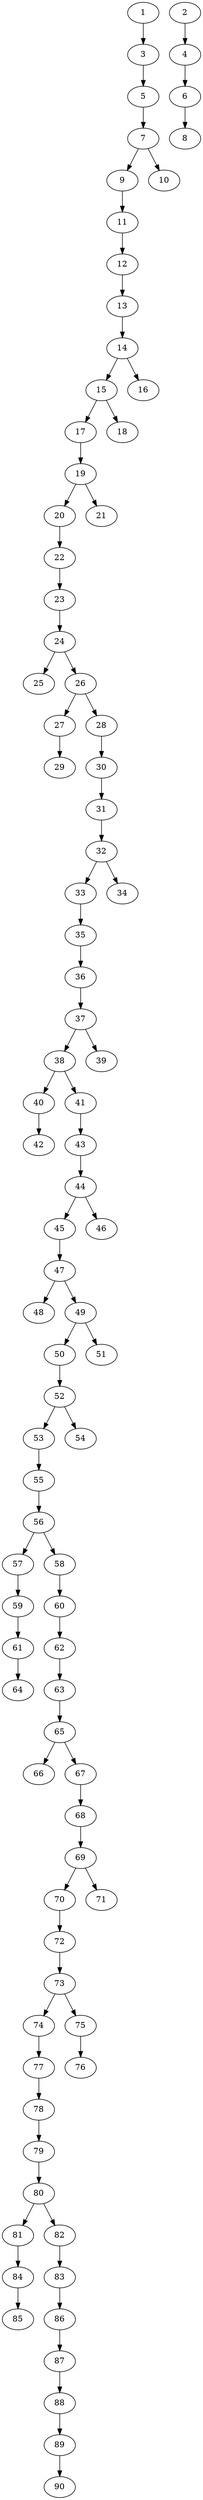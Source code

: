 // DAG automatically generated by daggen at Wed Apr 12 12:21:06 2017
// ./daggen --dot -n 90 --jump=1 --fat=0.2 --regularity=0.2 --density=0.2 
digraph G {
  1 [size="68719476736", alpha="0.00"]
  1 -> 3 [size ="134217728"]
  2 [size="28034838808", alpha="0.03"]
  2 -> 4 [size ="536870912"]
  3 [size="460875359714", alpha="0.03"]
  3 -> 5 [size ="301989888"]
  4 [size="8589934592", alpha="0.05"]
  4 -> 6 [size ="33554432"]
  5 [size="958363327740", alpha="0.12"]
  5 -> 7 [size ="679477248"]
  6 [size="20568315114", alpha="0.04"]
  6 -> 8 [size ="536870912"]
  7 [size="1647706521", alpha="0.07"]
  7 -> 9 [size ="75497472"]
  7 -> 10 [size ="75497472"]
  8 [size="492056531252", alpha="0.01"]
  9 [size="2112124068", alpha="0.17"]
  9 -> 11 [size ="33554432"]
  10 [size="463371151620", alpha="0.05"]
  11 [size="134217728000", alpha="0.08"]
  11 -> 12 [size ="209715200"]
  12 [size="36725490614", alpha="0.12"]
  12 -> 13 [size ="679477248"]
  13 [size="368293445632", alpha="0.08"]
  13 -> 14 [size ="411041792"]
  14 [size="449302250317", alpha="0.14"]
  14 -> 15 [size ="301989888"]
  14 -> 16 [size ="301989888"]
  15 [size="77305175133", alpha="0.18"]
  15 -> 17 [size ="75497472"]
  15 -> 18 [size ="75497472"]
  16 [size="4165335268", alpha="0.05"]
  17 [size="162463871472", alpha="0.12"]
  17 -> 19 [size ="679477248"]
  18 [size="94682768073", alpha="0.17"]
  19 [size="17580869956", alpha="0.16"]
  19 -> 20 [size ="838860800"]
  19 -> 21 [size ="838860800"]
  20 [size="8589934592", alpha="0.14"]
  20 -> 22 [size ="33554432"]
  21 [size="906602809482", alpha="0.09"]
  22 [size="13501710096", alpha="0.13"]
  22 -> 23 [size ="301989888"]
  23 [size="68719476736", alpha="0.09"]
  23 -> 24 [size ="134217728"]
  24 [size="8589934592", alpha="0.17"]
  24 -> 25 [size ="33554432"]
  24 -> 26 [size ="33554432"]
  25 [size="378645126303", alpha="0.20"]
  26 [size="440904216958", alpha="0.17"]
  26 -> 27 [size ="679477248"]
  26 -> 28 [size ="679477248"]
  27 [size="4400505138", alpha="0.12"]
  27 -> 29 [size ="301989888"]
  28 [size="8589934592", alpha="0.20"]
  28 -> 30 [size ="33554432"]
  29 [size="368293445632", alpha="0.01"]
  30 [size="1073741824000", alpha="0.06"]
  30 -> 31 [size ="838860800"]
  31 [size="15113166887", alpha="0.17"]
  31 -> 32 [size ="679477248"]
  32 [size="424827763100", alpha="0.05"]
  32 -> 33 [size ="536870912"]
  32 -> 34 [size ="536870912"]
  33 [size="28991029248", alpha="0.19"]
  33 -> 35 [size ="75497472"]
  34 [size="134217728000", alpha="0.19"]
  35 [size="53776607932", alpha="0.05"]
  35 -> 36 [size ="75497472"]
  36 [size="279052342238", alpha="0.19"]
  36 -> 37 [size ="209715200"]
  37 [size="3498047704", alpha="0.03"]
  37 -> 38 [size ="75497472"]
  37 -> 39 [size ="75497472"]
  38 [size="68719476736", alpha="0.01"]
  38 -> 40 [size ="134217728"]
  38 -> 41 [size ="134217728"]
  39 [size="14767855950", alpha="0.14"]
  40 [size="423625940706", alpha="0.14"]
  40 -> 42 [size ="411041792"]
  41 [size="286417733524", alpha="0.03"]
  41 -> 43 [size ="536870912"]
  42 [size="4776038390", alpha="0.11"]
  43 [size="1073741824000", alpha="0.06"]
  43 -> 44 [size ="838860800"]
  44 [size="2861429857", alpha="0.13"]
  44 -> 45 [size ="301989888"]
  44 -> 46 [size ="301989888"]
  45 [size="549755813888", alpha="0.20"]
  45 -> 47 [size ="536870912"]
  46 [size="486569347300", alpha="0.18"]
  47 [size="313549271760", alpha="0.20"]
  47 -> 48 [size ="209715200"]
  47 -> 49 [size ="209715200"]
  48 [size="300860207129", alpha="0.05"]
  49 [size="20732632339", alpha="0.02"]
  49 -> 50 [size ="679477248"]
  49 -> 51 [size ="679477248"]
  50 [size="1073741824000", alpha="0.16"]
  50 -> 52 [size ="838860800"]
  51 [size="55142483033", alpha="0.14"]
  52 [size="7508312936", alpha="0.03"]
  52 -> 53 [size ="301989888"]
  52 -> 54 [size ="301989888"]
  53 [size="4809218308", alpha="0.09"]
  53 -> 55 [size ="301989888"]
  54 [size="134217728000", alpha="0.16"]
  55 [size="28991029248", alpha="0.13"]
  55 -> 56 [size ="75497472"]
  56 [size="275056940535", alpha="0.05"]
  56 -> 57 [size ="301989888"]
  56 -> 58 [size ="301989888"]
  57 [size="19744440850", alpha="0.16"]
  57 -> 59 [size ="838860800"]
  58 [size="782757789696", alpha="0.20"]
  58 -> 60 [size ="679477248"]
  59 [size="134217728000", alpha="0.18"]
  59 -> 61 [size ="209715200"]
  60 [size="7029097169", alpha="0.10"]
  60 -> 62 [size ="838860800"]
  61 [size="31341237869", alpha="0.11"]
  61 -> 64 [size ="75497472"]
  62 [size="134217728000", alpha="0.10"]
  62 -> 63 [size ="209715200"]
  63 [size="27206225273", alpha="0.14"]
  63 -> 65 [size ="75497472"]
  64 [size="113132729748", alpha="0.11"]
  65 [size="68719476736", alpha="0.02"]
  65 -> 66 [size ="134217728"]
  65 -> 67 [size ="134217728"]
  66 [size="68719476736", alpha="0.15"]
  67 [size="21011370973", alpha="0.12"]
  67 -> 68 [size ="411041792"]
  68 [size="24406703836", alpha="0.19"]
  68 -> 69 [size ="536870912"]
  69 [size="5775522763", alpha="0.04"]
  69 -> 70 [size ="679477248"]
  69 -> 71 [size ="679477248"]
  70 [size="68719476736", alpha="0.09"]
  70 -> 72 [size ="134217728"]
  71 [size="48578918659", alpha="0.11"]
  72 [size="1073741824000", alpha="0.05"]
  72 -> 73 [size ="838860800"]
  73 [size="134217728000", alpha="0.15"]
  73 -> 74 [size ="209715200"]
  73 -> 75 [size ="209715200"]
  74 [size="7408742591", alpha="0.00"]
  74 -> 77 [size ="209715200"]
  75 [size="52476638700", alpha="0.01"]
  75 -> 76 [size ="134217728"]
  76 [size="782757789696", alpha="0.13"]
  77 [size="368293445632", alpha="0.19"]
  77 -> 78 [size ="411041792"]
  78 [size="3187395863", alpha="0.03"]
  78 -> 79 [size ="75497472"]
  79 [size="231928233984", alpha="0.09"]
  79 -> 80 [size ="301989888"]
  80 [size="368293445632", alpha="0.01"]
  80 -> 81 [size ="411041792"]
  80 -> 82 [size ="411041792"]
  81 [size="68719476736", alpha="0.14"]
  81 -> 84 [size ="134217728"]
  82 [size="10778750961", alpha="0.17"]
  82 -> 83 [size ="411041792"]
  83 [size="231928233984", alpha="0.06"]
  83 -> 86 [size ="301989888"]
  84 [size="1073741824000", alpha="0.12"]
  84 -> 85 [size ="838860800"]
  85 [size="7354895052", alpha="0.10"]
  86 [size="18315600426", alpha="0.19"]
  86 -> 87 [size ="301989888"]
  87 [size="231928233984", alpha="0.03"]
  87 -> 88 [size ="301989888"]
  88 [size="23884358378", alpha="0.11"]
  88 -> 89 [size ="75497472"]
  89 [size="675509409", alpha="0.16"]
  89 -> 90 [size ="75497472"]
  90 [size="134217728000", alpha="0.16"]
}

